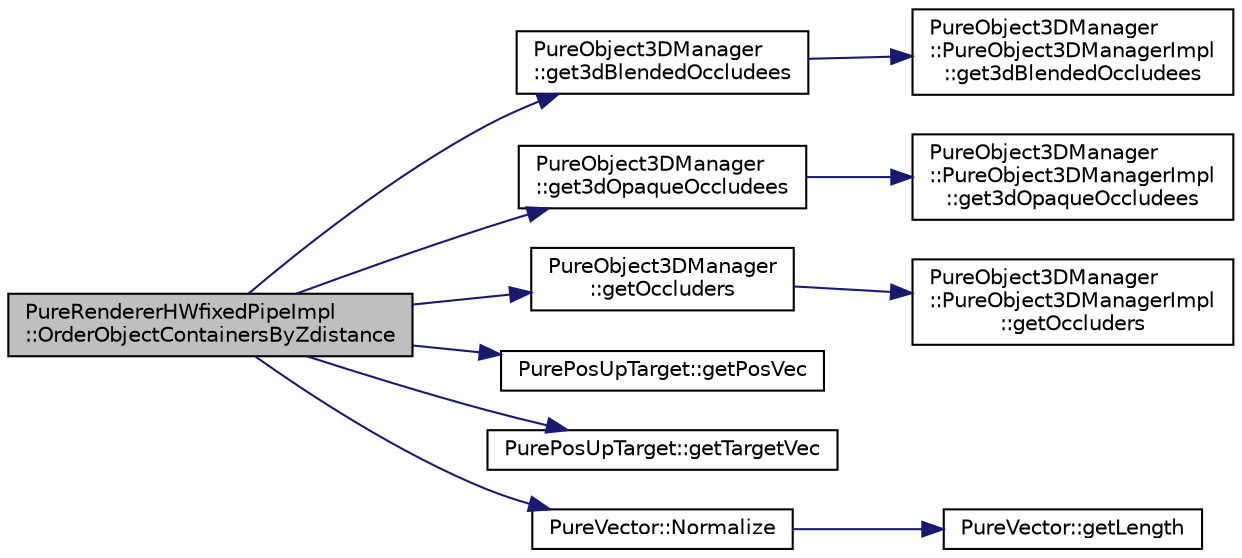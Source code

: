 digraph "PureRendererHWfixedPipeImpl::OrderObjectContainersByZdistance"
{
 // LATEX_PDF_SIZE
  edge [fontname="Helvetica",fontsize="10",labelfontname="Helvetica",labelfontsize="10"];
  node [fontname="Helvetica",fontsize="10",shape=record];
  rankdir="LR";
  Node1 [label="PureRendererHWfixedPipeImpl\l::OrderObjectContainersByZdistance",height=0.2,width=0.4,color="black", fillcolor="grey75", style="filled", fontcolor="black",tooltip="Orders objects by Z-distance relative to camera view."];
  Node1 -> Node2 [color="midnightblue",fontsize="10",style="solid",fontname="Helvetica"];
  Node2 [label="PureObject3DManager\l::get3dBlendedOccludees",height=0.2,width=0.4,color="black", fillcolor="white", style="filled",URL="$class_pure_object3_d_manager.html#a0319ff10f6b94d659b1cf9ecaff2b2f2",tooltip="Get a list of 3D (non-sticked) blended occludees."];
  Node2 -> Node3 [color="midnightblue",fontsize="10",style="solid",fontname="Helvetica"];
  Node3 [label="PureObject3DManager\l::PureObject3DManagerImpl\l::get3dBlendedOccludees",height=0.2,width=0.4,color="black", fillcolor="white", style="filled",URL="$class_pure_object3_d_manager_1_1_pure_object3_d_manager_impl.html#a211c07d8529d3092091cbfd04640f3a6",tooltip=" "];
  Node1 -> Node4 [color="midnightblue",fontsize="10",style="solid",fontname="Helvetica"];
  Node4 [label="PureObject3DManager\l::get3dOpaqueOccludees",height=0.2,width=0.4,color="black", fillcolor="white", style="filled",URL="$class_pure_object3_d_manager.html#a4574db4d84c1f9ae429f70b39d22e335",tooltip="Get a list of 3D (non-sticked) opaque (non-blended) occludees."];
  Node4 -> Node5 [color="midnightblue",fontsize="10",style="solid",fontname="Helvetica"];
  Node5 [label="PureObject3DManager\l::PureObject3DManagerImpl\l::get3dOpaqueOccludees",height=0.2,width=0.4,color="black", fillcolor="white", style="filled",URL="$class_pure_object3_d_manager_1_1_pure_object3_d_manager_impl.html#aad18da93cf0450105a3370adf9d6f3e4",tooltip=" "];
  Node1 -> Node6 [color="midnightblue",fontsize="10",style="solid",fontname="Helvetica"];
  Node6 [label="PureObject3DManager\l::getOccluders",height=0.2,width=0.4,color="black", fillcolor="white", style="filled",URL="$class_pure_object3_d_manager.html#af928bd00e2b8bf64131e40d9315cdac2",tooltip="Get a list of occluders."];
  Node6 -> Node7 [color="midnightblue",fontsize="10",style="solid",fontname="Helvetica"];
  Node7 [label="PureObject3DManager\l::PureObject3DManagerImpl\l::getOccluders",height=0.2,width=0.4,color="black", fillcolor="white", style="filled",URL="$class_pure_object3_d_manager_1_1_pure_object3_d_manager_impl.html#a1ced804e2fb80af9e2feaeb327e9a5ad",tooltip=" "];
  Node1 -> Node8 [color="midnightblue",fontsize="10",style="solid",fontname="Helvetica"];
  Node8 [label="PurePosUpTarget::getPosVec",height=0.2,width=0.4,color="black", fillcolor="white", style="filled",URL="$class_pure_pos_up_target.html#a9746aa7f7dc347d35178b2f61acce74f",tooltip="Gets Position vector."];
  Node1 -> Node9 [color="midnightblue",fontsize="10",style="solid",fontname="Helvetica"];
  Node9 [label="PurePosUpTarget::getTargetVec",height=0.2,width=0.4,color="black", fillcolor="white", style="filled",URL="$class_pure_pos_up_target.html#a3581f9c62cc1455af15f144553a8beda",tooltip="Gets Target vector."];
  Node1 -> Node10 [color="midnightblue",fontsize="10",style="solid",fontname="Helvetica"];
  Node10 [label="PureVector::Normalize",height=0.2,width=0.4,color="black", fillcolor="white", style="filled",URL="$class_pure_vector.html#a011fd4f34f4a288519986fe51219c245",tooltip="Normalizes the coordinates."];
  Node10 -> Node11 [color="midnightblue",fontsize="10",style="solid",fontname="Helvetica"];
  Node11 [label="PureVector::getLength",height=0.2,width=0.4,color="black", fillcolor="white", style="filled",URL="$class_pure_vector.html#ab46a1c67a233f83d514d96194481f747",tooltip="Gets the length."];
}
